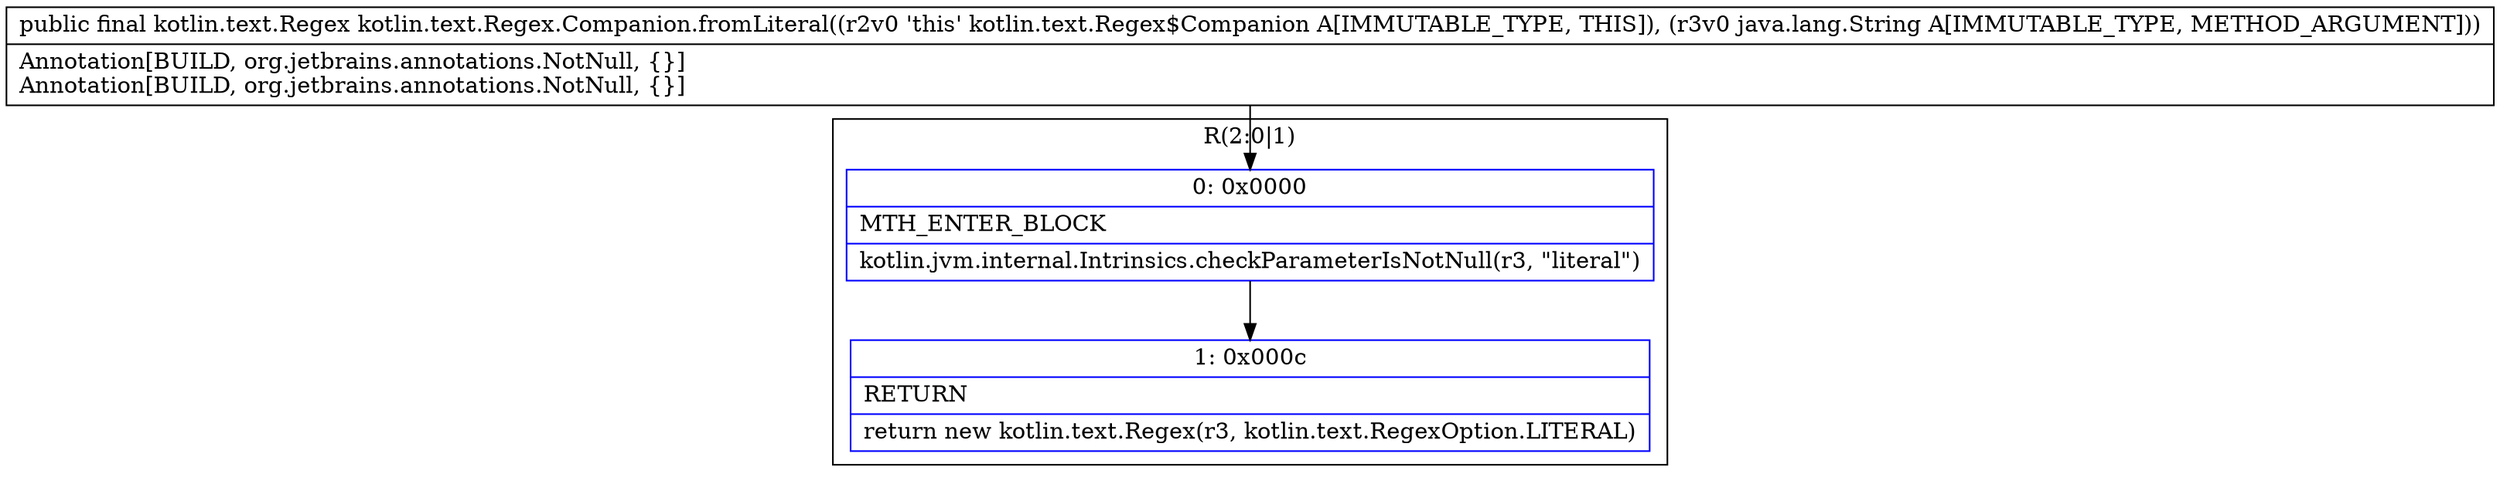 digraph "CFG forkotlin.text.Regex.Companion.fromLiteral(Ljava\/lang\/String;)Lkotlin\/text\/Regex;" {
subgraph cluster_Region_1446007584 {
label = "R(2:0|1)";
node [shape=record,color=blue];
Node_0 [shape=record,label="{0\:\ 0x0000|MTH_ENTER_BLOCK\l|kotlin.jvm.internal.Intrinsics.checkParameterIsNotNull(r3, \"literal\")\l}"];
Node_1 [shape=record,label="{1\:\ 0x000c|RETURN\l|return new kotlin.text.Regex(r3, kotlin.text.RegexOption.LITERAL)\l}"];
}
MethodNode[shape=record,label="{public final kotlin.text.Regex kotlin.text.Regex.Companion.fromLiteral((r2v0 'this' kotlin.text.Regex$Companion A[IMMUTABLE_TYPE, THIS]), (r3v0 java.lang.String A[IMMUTABLE_TYPE, METHOD_ARGUMENT]))  | Annotation[BUILD, org.jetbrains.annotations.NotNull, \{\}]\lAnnotation[BUILD, org.jetbrains.annotations.NotNull, \{\}]\l}"];
MethodNode -> Node_0;
Node_0 -> Node_1;
}

